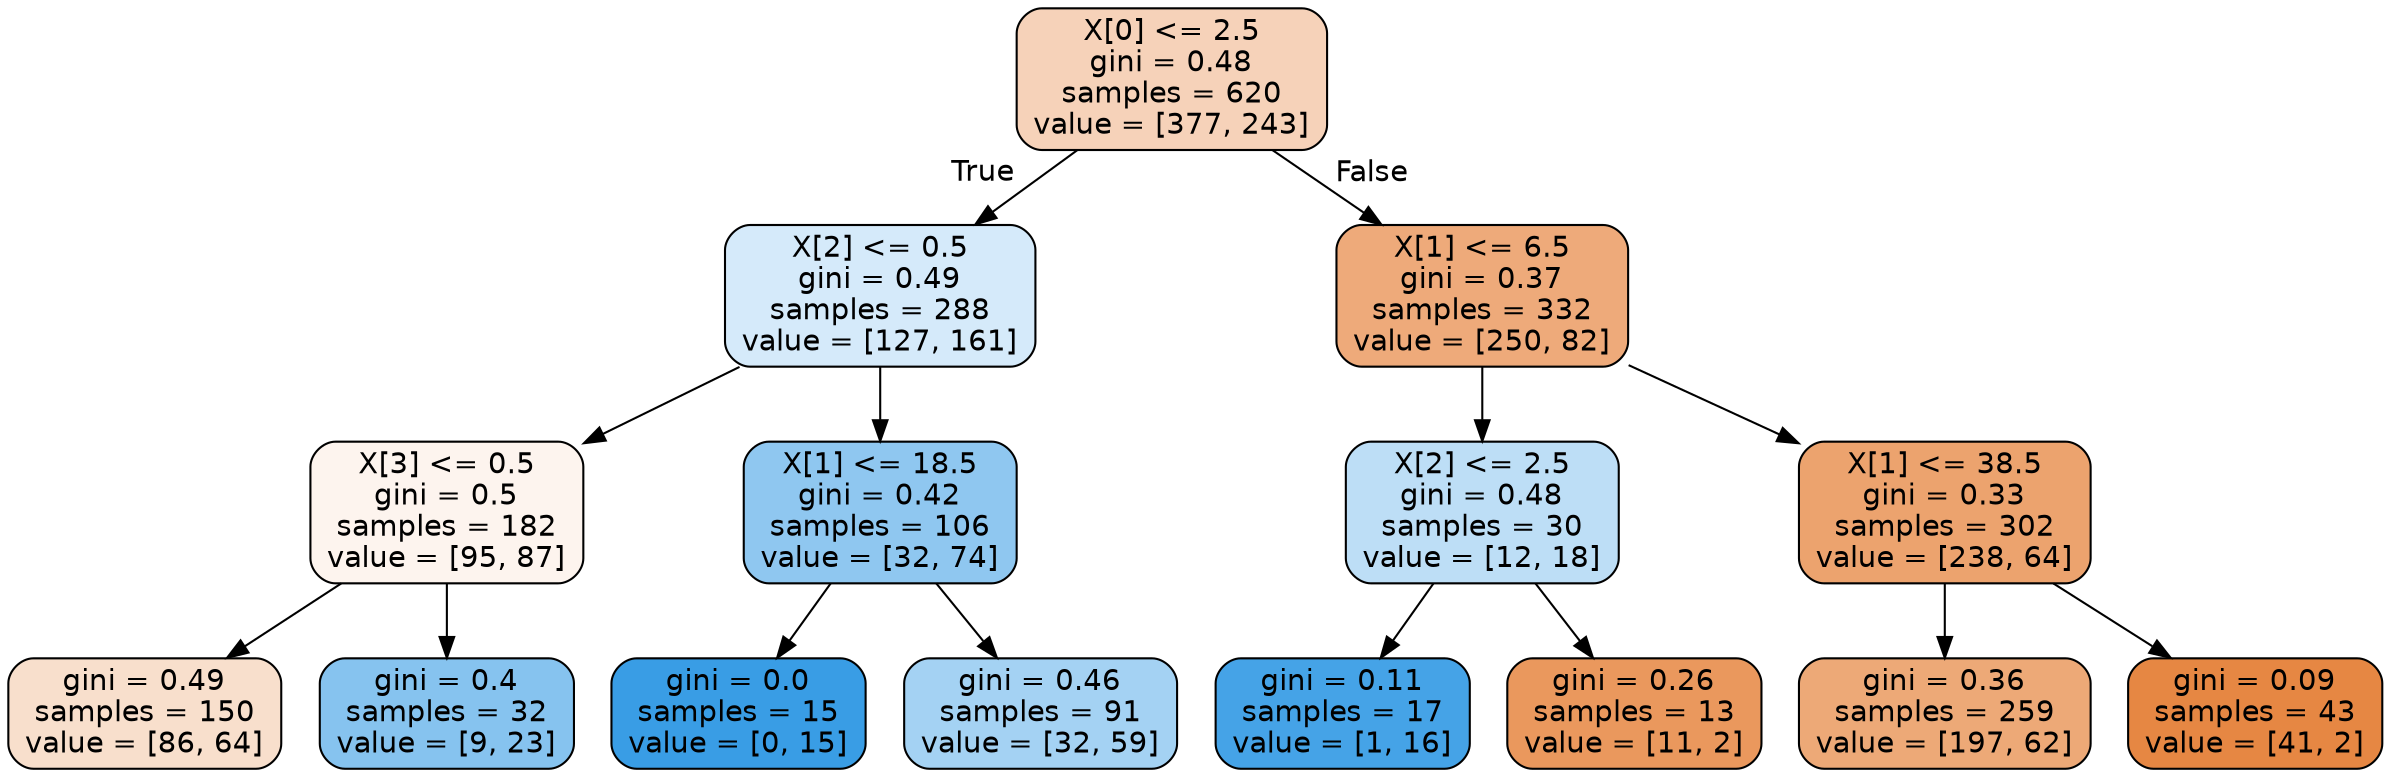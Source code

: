 digraph Tree {
node [shape=box, style="filled, rounded", color="black", fontname=helvetica] ;
edge [fontname=helvetica] ;
0 [label="X[0] <= 2.5\ngini = 0.48\nsamples = 620\nvalue = [377, 243]", fillcolor="#f6d2b9"] ;
1 [label="X[2] <= 0.5\ngini = 0.49\nsamples = 288\nvalue = [127, 161]", fillcolor="#d5eafa"] ;
0 -> 1 [labeldistance=2.5, labelangle=45, headlabel="True"] ;
2 [label="X[3] <= 0.5\ngini = 0.5\nsamples = 182\nvalue = [95, 87]", fillcolor="#fdf4ee"] ;
1 -> 2 ;
3 [label="gini = 0.49\nsamples = 150\nvalue = [86, 64]", fillcolor="#f8dfcc"] ;
2 -> 3 ;
4 [label="gini = 0.4\nsamples = 32\nvalue = [9, 23]", fillcolor="#86c3ef"] ;
2 -> 4 ;
5 [label="X[1] <= 18.5\ngini = 0.42\nsamples = 106\nvalue = [32, 74]", fillcolor="#8fc7f0"] ;
1 -> 5 ;
6 [label="gini = 0.0\nsamples = 15\nvalue = [0, 15]", fillcolor="#399de5"] ;
5 -> 6 ;
7 [label="gini = 0.46\nsamples = 91\nvalue = [32, 59]", fillcolor="#a4d2f3"] ;
5 -> 7 ;
8 [label="X[1] <= 6.5\ngini = 0.37\nsamples = 332\nvalue = [250, 82]", fillcolor="#eeaa7a"] ;
0 -> 8 [labeldistance=2.5, labelangle=-45, headlabel="False"] ;
9 [label="X[2] <= 2.5\ngini = 0.48\nsamples = 30\nvalue = [12, 18]", fillcolor="#bddef6"] ;
8 -> 9 ;
10 [label="gini = 0.11\nsamples = 17\nvalue = [1, 16]", fillcolor="#45a3e7"] ;
9 -> 10 ;
11 [label="gini = 0.26\nsamples = 13\nvalue = [11, 2]", fillcolor="#ea985d"] ;
9 -> 11 ;
12 [label="X[1] <= 38.5\ngini = 0.33\nsamples = 302\nvalue = [238, 64]", fillcolor="#eca36e"] ;
8 -> 12 ;
13 [label="gini = 0.36\nsamples = 259\nvalue = [197, 62]", fillcolor="#eda977"] ;
12 -> 13 ;
14 [label="gini = 0.09\nsamples = 43\nvalue = [41, 2]", fillcolor="#e68743"] ;
12 -> 14 ;
}